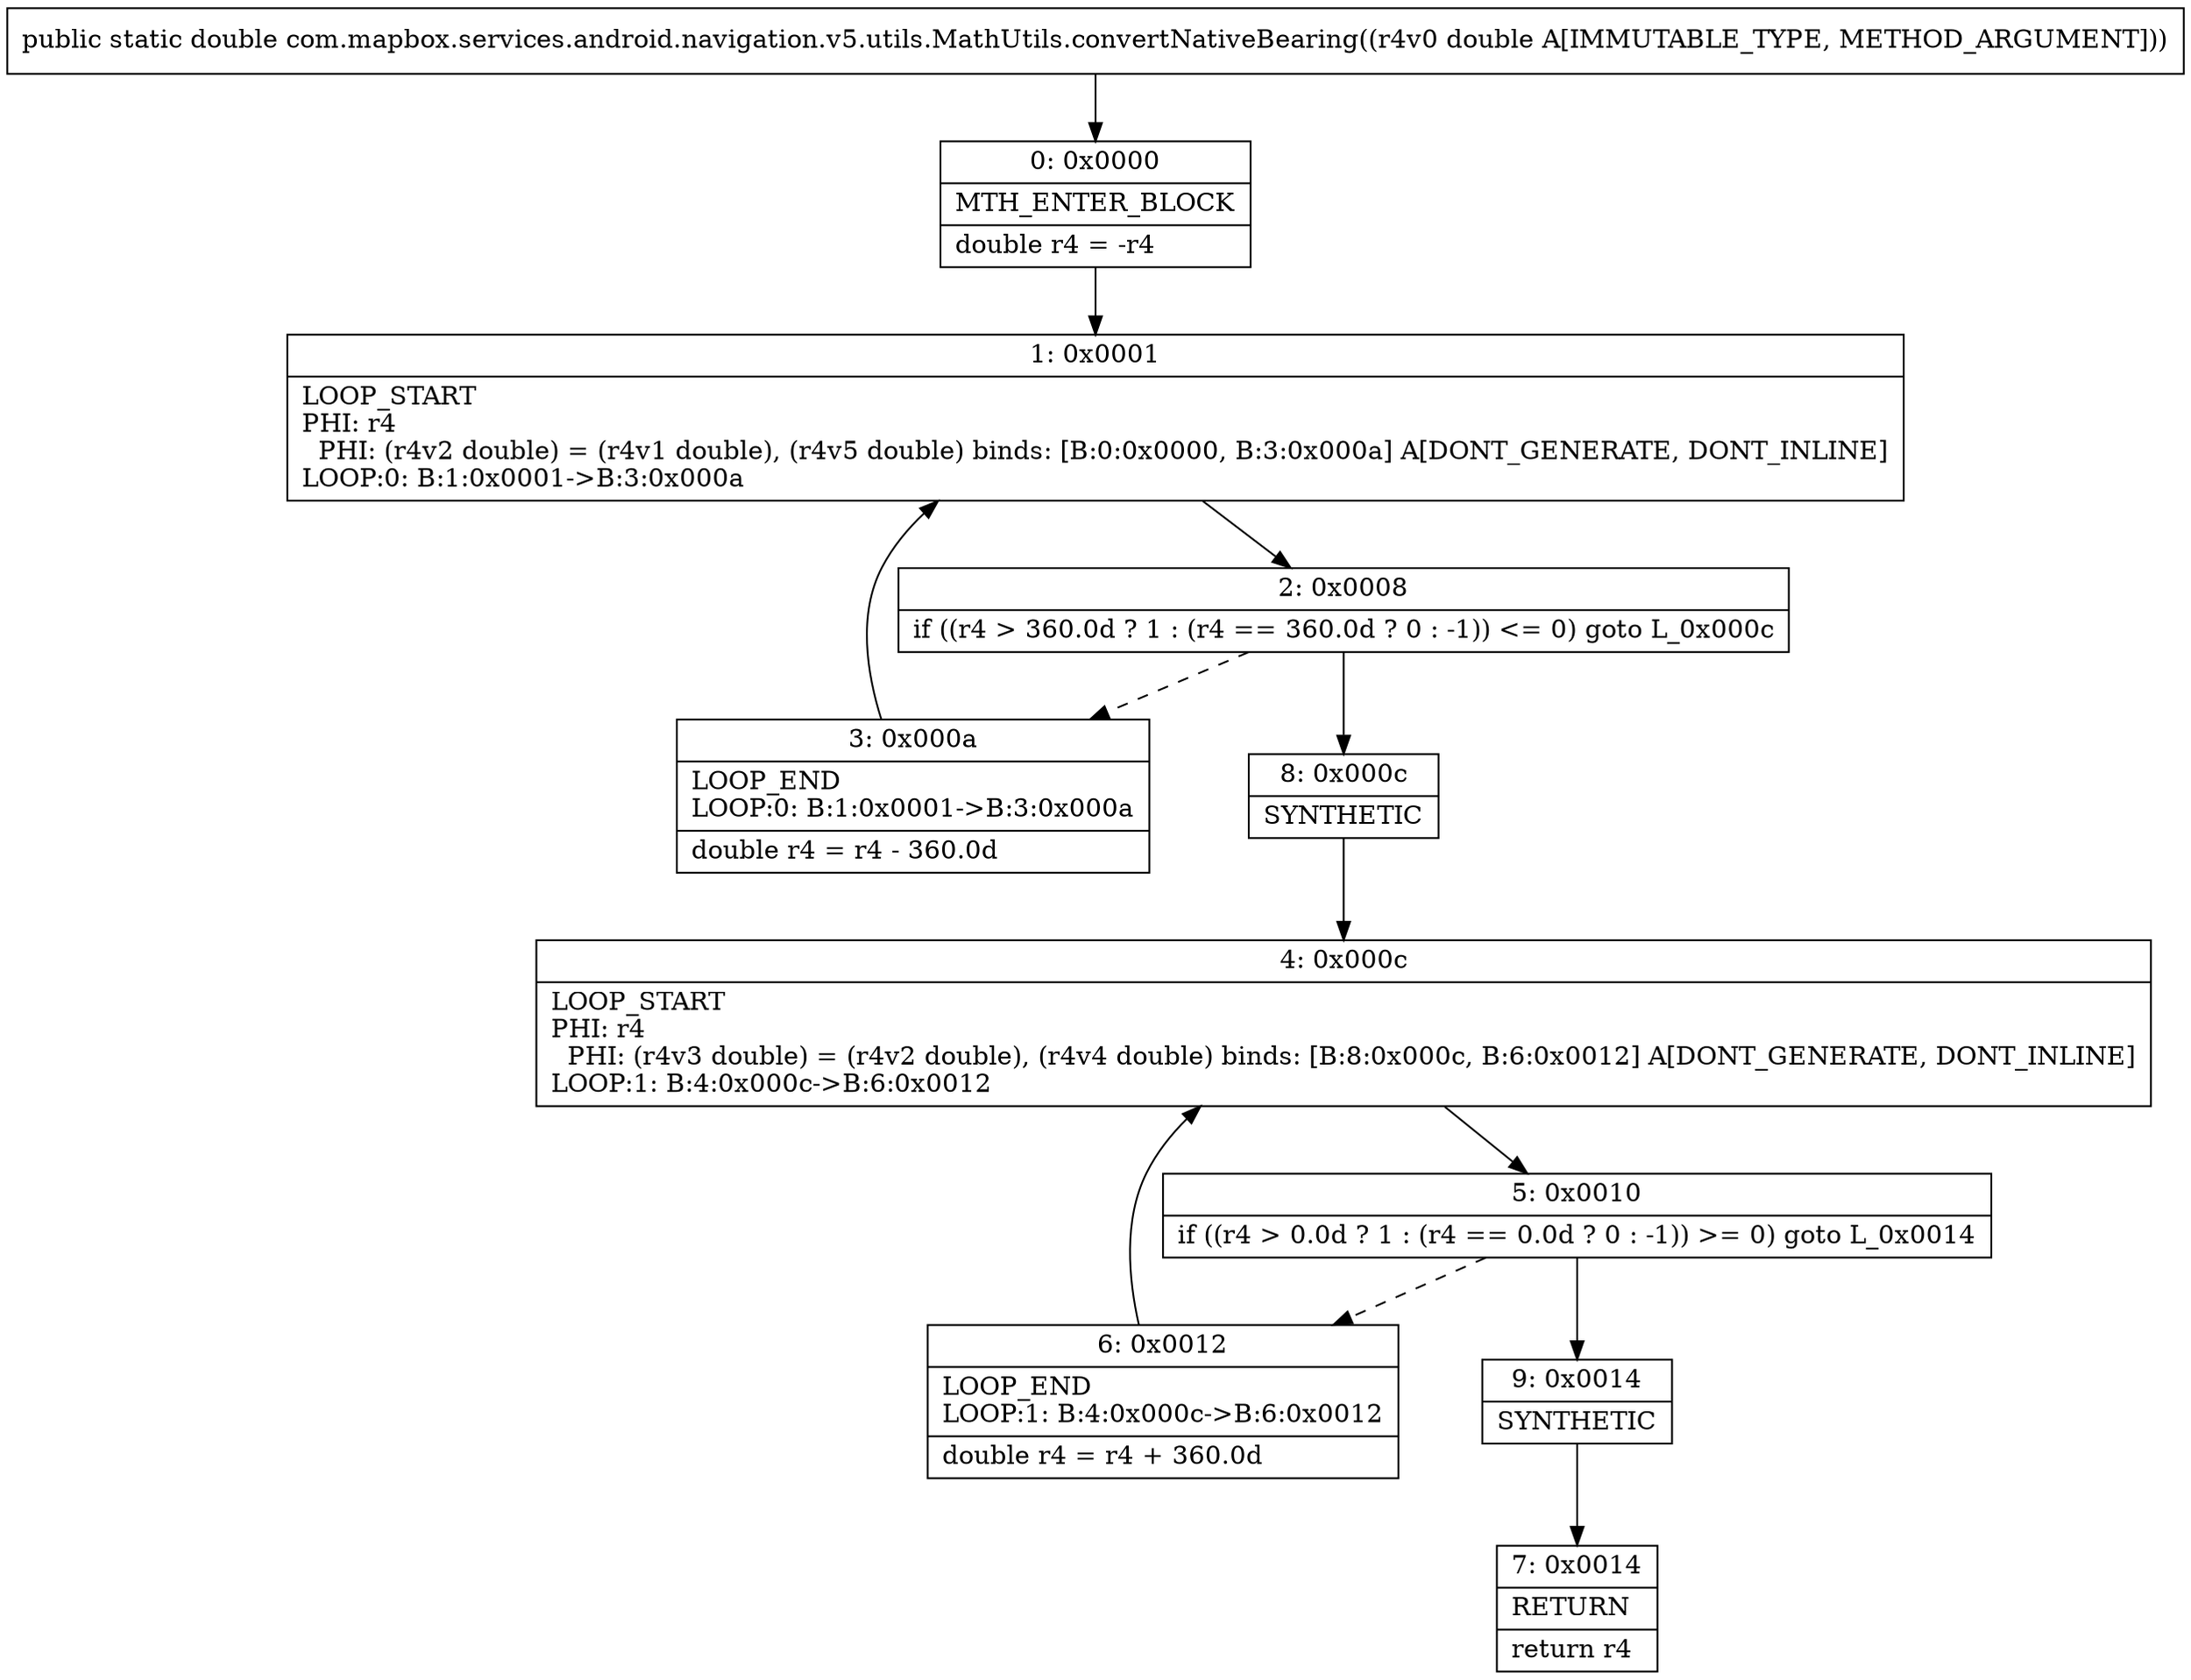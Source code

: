 digraph "CFG forcom.mapbox.services.android.navigation.v5.utils.MathUtils.convertNativeBearing(D)D" {
Node_0 [shape=record,label="{0\:\ 0x0000|MTH_ENTER_BLOCK\l|double r4 = \-r4\l}"];
Node_1 [shape=record,label="{1\:\ 0x0001|LOOP_START\lPHI: r4 \l  PHI: (r4v2 double) = (r4v1 double), (r4v5 double) binds: [B:0:0x0000, B:3:0x000a] A[DONT_GENERATE, DONT_INLINE]\lLOOP:0: B:1:0x0001\-\>B:3:0x000a\l}"];
Node_2 [shape=record,label="{2\:\ 0x0008|if ((r4 \> 360.0d ? 1 : (r4 == 360.0d ? 0 : \-1)) \<= 0) goto L_0x000c\l}"];
Node_3 [shape=record,label="{3\:\ 0x000a|LOOP_END\lLOOP:0: B:1:0x0001\-\>B:3:0x000a\l|double r4 = r4 \- 360.0d\l}"];
Node_4 [shape=record,label="{4\:\ 0x000c|LOOP_START\lPHI: r4 \l  PHI: (r4v3 double) = (r4v2 double), (r4v4 double) binds: [B:8:0x000c, B:6:0x0012] A[DONT_GENERATE, DONT_INLINE]\lLOOP:1: B:4:0x000c\-\>B:6:0x0012\l}"];
Node_5 [shape=record,label="{5\:\ 0x0010|if ((r4 \> 0.0d ? 1 : (r4 == 0.0d ? 0 : \-1)) \>= 0) goto L_0x0014\l}"];
Node_6 [shape=record,label="{6\:\ 0x0012|LOOP_END\lLOOP:1: B:4:0x000c\-\>B:6:0x0012\l|double r4 = r4 + 360.0d\l}"];
Node_7 [shape=record,label="{7\:\ 0x0014|RETURN\l|return r4\l}"];
Node_8 [shape=record,label="{8\:\ 0x000c|SYNTHETIC\l}"];
Node_9 [shape=record,label="{9\:\ 0x0014|SYNTHETIC\l}"];
MethodNode[shape=record,label="{public static double com.mapbox.services.android.navigation.v5.utils.MathUtils.convertNativeBearing((r4v0 double A[IMMUTABLE_TYPE, METHOD_ARGUMENT])) }"];
MethodNode -> Node_0;
Node_0 -> Node_1;
Node_1 -> Node_2;
Node_2 -> Node_3[style=dashed];
Node_2 -> Node_8;
Node_3 -> Node_1;
Node_4 -> Node_5;
Node_5 -> Node_6[style=dashed];
Node_5 -> Node_9;
Node_6 -> Node_4;
Node_8 -> Node_4;
Node_9 -> Node_7;
}

